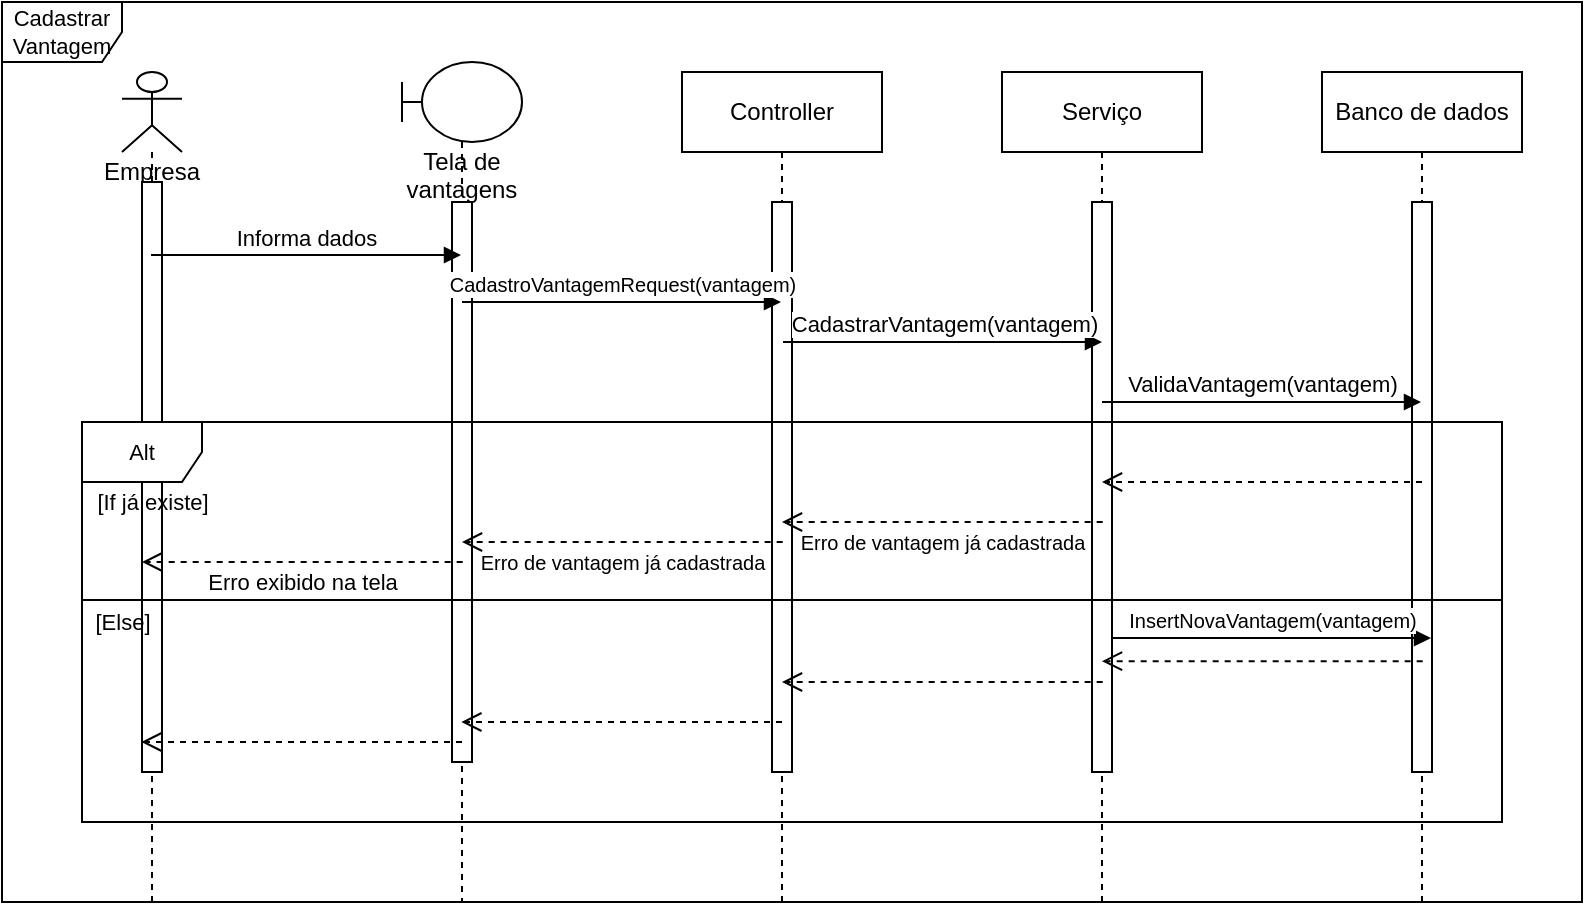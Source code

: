 <mxfile version="15.8.3" type="device"><diagram id="W9EN5lLKpU3p78K6qmqo" name="Page-1"><mxGraphModel dx="1935" dy="393" grid="1" gridSize="10" guides="1" tooltips="1" connect="1" arrows="1" fold="1" page="1" pageScale="1" pageWidth="827" pageHeight="1169" math="0" shadow="0"><root><mxCell id="0"/><mxCell id="1" parent="0"/><mxCell id="DbJOPTxWcrm0BBNhXMsR-37" value="Cadastrar Vantagem" style="shape=umlFrame;whiteSpace=wrap;html=1;fontSize=11;" parent="1" vertex="1"><mxGeometry x="-10" y="70" width="790" height="450" as="geometry"/></mxCell><mxCell id="DbJOPTxWcrm0BBNhXMsR-38" value="Tela de vantagens" style="shape=umlLifeline;participant=umlBoundary;perimeter=lifelinePerimeter;whiteSpace=wrap;html=1;container=1;collapsible=0;recursiveResize=0;verticalAlign=top;spacingTop=36;outlineConnect=0;" parent="1" vertex="1"><mxGeometry x="190" y="100" width="60" height="420" as="geometry"/></mxCell><mxCell id="DbJOPTxWcrm0BBNhXMsR-39" value="" style="html=1;direction=south;" parent="DbJOPTxWcrm0BBNhXMsR-38" vertex="1"><mxGeometry x="25" y="70" width="10" height="280" as="geometry"/></mxCell><mxCell id="DbJOPTxWcrm0BBNhXMsR-40" value="Empresa" style="shape=umlLifeline;participant=umlActor;perimeter=lifelinePerimeter;whiteSpace=wrap;html=1;container=1;collapsible=0;recursiveResize=0;verticalAlign=top;spacingTop=36;outlineConnect=0;" parent="1" vertex="1"><mxGeometry x="50" y="105" width="30" height="415" as="geometry"/></mxCell><mxCell id="DbJOPTxWcrm0BBNhXMsR-41" value="" style="html=1;direction=south;" parent="DbJOPTxWcrm0BBNhXMsR-40" vertex="1"><mxGeometry x="10" y="55" width="10" height="295" as="geometry"/></mxCell><mxCell id="DbJOPTxWcrm0BBNhXMsR-42" value="Controller" style="shape=umlLifeline;perimeter=lifelinePerimeter;whiteSpace=wrap;html=1;container=1;collapsible=0;recursiveResize=0;outlineConnect=0;" parent="1" vertex="1"><mxGeometry x="330" y="105" width="100" height="415" as="geometry"/></mxCell><mxCell id="DbJOPTxWcrm0BBNhXMsR-43" value="" style="html=1;direction=south;" parent="DbJOPTxWcrm0BBNhXMsR-42" vertex="1"><mxGeometry x="45" y="65" width="10" height="285" as="geometry"/></mxCell><mxCell id="DbJOPTxWcrm0BBNhXMsR-44" value="Serviço" style="shape=umlLifeline;perimeter=lifelinePerimeter;whiteSpace=wrap;html=1;container=1;collapsible=0;recursiveResize=0;outlineConnect=0;" parent="1" vertex="1"><mxGeometry x="490" y="105" width="100" height="415" as="geometry"/></mxCell><mxCell id="DbJOPTxWcrm0BBNhXMsR-45" value="" style="html=1;direction=south;" parent="DbJOPTxWcrm0BBNhXMsR-44" vertex="1"><mxGeometry x="45" y="65" width="10" height="285" as="geometry"/></mxCell><mxCell id="DbJOPTxWcrm0BBNhXMsR-46" value="Banco de dados" style="shape=umlLifeline;perimeter=lifelinePerimeter;whiteSpace=wrap;html=1;container=1;collapsible=0;recursiveResize=0;outlineConnect=0;" parent="1" vertex="1"><mxGeometry x="650" y="105" width="100" height="415" as="geometry"/></mxCell><mxCell id="oydqi8Luca5mZfNPHJkG-1" value="" style="html=1;direction=south;" vertex="1" parent="DbJOPTxWcrm0BBNhXMsR-46"><mxGeometry x="45" y="65" width="10" height="285" as="geometry"/></mxCell><mxCell id="DbJOPTxWcrm0BBNhXMsR-47" value="Informa dados" style="html=1;verticalAlign=bottom;endArrow=block;rounded=0;" parent="1" edge="1"><mxGeometry width="80" relative="1" as="geometry"><mxPoint x="64.5" y="196.5" as="sourcePoint"/><mxPoint x="219.5" y="196.5" as="targetPoint"/></mxGeometry></mxCell><mxCell id="DbJOPTxWcrm0BBNhXMsR-48" value="&lt;font style=&quot;font-size: 10px&quot;&gt;CadastroVantagemRequest(vantagem)&lt;/font&gt;" style="html=1;verticalAlign=bottom;endArrow=block;rounded=0;" parent="1" target="DbJOPTxWcrm0BBNhXMsR-42" edge="1"><mxGeometry width="80" relative="1" as="geometry"><mxPoint x="220" y="220" as="sourcePoint"/><mxPoint x="375" y="220" as="targetPoint"/></mxGeometry></mxCell><mxCell id="DbJOPTxWcrm0BBNhXMsR-49" value="CadastrarVantagem(vantagem)" style="html=1;verticalAlign=bottom;endArrow=block;rounded=0;" parent="1" edge="1"><mxGeometry width="80" relative="1" as="geometry"><mxPoint x="380.5" y="240" as="sourcePoint"/><mxPoint x="540" y="240" as="targetPoint"/></mxGeometry></mxCell><mxCell id="DbJOPTxWcrm0BBNhXMsR-50" value="ValidaVantagem(vantagem)" style="html=1;verticalAlign=bottom;endArrow=block;rounded=0;" parent="1" edge="1"><mxGeometry width="80" relative="1" as="geometry"><mxPoint x="540" y="270" as="sourcePoint"/><mxPoint x="699.5" y="270" as="targetPoint"/></mxGeometry></mxCell><mxCell id="DbJOPTxWcrm0BBNhXMsR-51" value="" style="html=1;verticalAlign=bottom;endArrow=open;dashed=1;endSize=8;rounded=0;" parent="1" target="DbJOPTxWcrm0BBNhXMsR-44" edge="1"><mxGeometry relative="1" as="geometry"><mxPoint x="700" y="310" as="sourcePoint"/><mxPoint x="620" y="310" as="targetPoint"/></mxGeometry></mxCell><mxCell id="DbJOPTxWcrm0BBNhXMsR-52" value="" style="group" parent="1" vertex="1" connectable="0"><mxGeometry x="379.997" y="330" width="165.003" height="20" as="geometry"/></mxCell><mxCell id="DbJOPTxWcrm0BBNhXMsR-53" value="" style="html=1;verticalAlign=bottom;endArrow=open;dashed=1;endSize=8;rounded=0;" parent="DbJOPTxWcrm0BBNhXMsR-52" edge="1"><mxGeometry relative="1" as="geometry"><mxPoint x="160.333" as="sourcePoint"/><mxPoint as="targetPoint"/></mxGeometry></mxCell><mxCell id="DbJOPTxWcrm0BBNhXMsR-54" value="&lt;font style=&quot;font-size: 10px&quot;&gt;Erro de vantagem já cadastrada&lt;/font&gt;" style="text;html=1;align=center;verticalAlign=middle;resizable=0;points=[];autosize=1;strokeColor=none;fillColor=none;" parent="DbJOPTxWcrm0BBNhXMsR-52" vertex="1"><mxGeometry x="0.003" width="160" height="20" as="geometry"/></mxCell><mxCell id="DbJOPTxWcrm0BBNhXMsR-55" value="" style="group" parent="1" vertex="1" connectable="0"><mxGeometry x="219.997" y="340" width="165.003" height="20" as="geometry"/></mxCell><mxCell id="DbJOPTxWcrm0BBNhXMsR-56" value="" style="html=1;verticalAlign=bottom;endArrow=open;dashed=1;endSize=8;rounded=0;" parent="DbJOPTxWcrm0BBNhXMsR-55" edge="1"><mxGeometry relative="1" as="geometry"><mxPoint x="160.333" as="sourcePoint"/><mxPoint as="targetPoint"/></mxGeometry></mxCell><mxCell id="DbJOPTxWcrm0BBNhXMsR-57" value="&lt;font style=&quot;font-size: 10px&quot;&gt;Erro de vantagem já cadastrada&lt;/font&gt;" style="text;html=1;align=center;verticalAlign=middle;resizable=0;points=[];autosize=1;strokeColor=none;fillColor=none;" parent="DbJOPTxWcrm0BBNhXMsR-55" vertex="1"><mxGeometry x="0.003" width="160" height="20" as="geometry"/></mxCell><mxCell id="DbJOPTxWcrm0BBNhXMsR-58" value="" style="group" parent="1" vertex="1" connectable="0"><mxGeometry x="59.997" y="350" width="165.003" height="20" as="geometry"/></mxCell><mxCell id="DbJOPTxWcrm0BBNhXMsR-59" value="" style="html=1;verticalAlign=bottom;endArrow=open;dashed=1;endSize=8;rounded=0;" parent="DbJOPTxWcrm0BBNhXMsR-58" edge="1"><mxGeometry relative="1" as="geometry"><mxPoint x="160.333" as="sourcePoint"/><mxPoint as="targetPoint"/></mxGeometry></mxCell><mxCell id="DbJOPTxWcrm0BBNhXMsR-60" value="&lt;font style=&quot;font-size: 11px&quot;&gt;Erro exibido na tela&lt;/font&gt;" style="text;html=1;align=center;verticalAlign=middle;resizable=0;points=[];autosize=1;strokeColor=none;fillColor=none;" parent="DbJOPTxWcrm0BBNhXMsR-58" vertex="1"><mxGeometry x="25.003" width="110" height="20" as="geometry"/></mxCell><mxCell id="DbJOPTxWcrm0BBNhXMsR-61" value="&lt;font style=&quot;font-size: 10px&quot;&gt;InsertNovaVantagem(vantagem)&lt;/font&gt;" style="html=1;verticalAlign=bottom;endArrow=block;rounded=0;" parent="1" edge="1"><mxGeometry width="80" relative="1" as="geometry"><mxPoint x="545" y="388" as="sourcePoint"/><mxPoint x="704.5" y="388" as="targetPoint"/></mxGeometry></mxCell><mxCell id="DbJOPTxWcrm0BBNhXMsR-62" value="" style="group" parent="1" vertex="1" connectable="0"><mxGeometry x="379.997" y="410" width="165.003" height="30" as="geometry"/></mxCell><mxCell id="DbJOPTxWcrm0BBNhXMsR-63" value="" style="html=1;verticalAlign=bottom;endArrow=open;dashed=1;endSize=8;rounded=0;" parent="DbJOPTxWcrm0BBNhXMsR-62" edge="1"><mxGeometry relative="1" as="geometry"><mxPoint x="160.333" as="sourcePoint"/><mxPoint as="targetPoint"/></mxGeometry></mxCell><mxCell id="DbJOPTxWcrm0BBNhXMsR-64" value="" style="html=1;verticalAlign=bottom;endArrow=open;dashed=1;endSize=8;rounded=0;" parent="1" edge="1"><mxGeometry relative="1" as="geometry"><mxPoint x="700.33" y="399.58" as="sourcePoint"/><mxPoint x="539.997" y="399.58" as="targetPoint"/></mxGeometry></mxCell><mxCell id="DbJOPTxWcrm0BBNhXMsR-65" value="" style="html=1;verticalAlign=bottom;endArrow=open;dashed=1;endSize=8;rounded=0;" parent="1" edge="1"><mxGeometry relative="1" as="geometry"><mxPoint x="380" y="430" as="sourcePoint"/><mxPoint x="219.667" y="430" as="targetPoint"/></mxGeometry></mxCell><mxCell id="DbJOPTxWcrm0BBNhXMsR-66" value="" style="html=1;verticalAlign=bottom;endArrow=open;dashed=1;endSize=8;rounded=0;" parent="1" edge="1"><mxGeometry relative="1" as="geometry"><mxPoint x="220" y="440" as="sourcePoint"/><mxPoint x="59.667" y="440" as="targetPoint"/></mxGeometry></mxCell><mxCell id="DbJOPTxWcrm0BBNhXMsR-67" value="" style="line;strokeWidth=1;fillColor=none;align=left;verticalAlign=middle;spacingTop=-1;spacingLeft=3;spacingRight=3;rotatable=0;labelPosition=right;points=[];portConstraint=eastwest;fontSize=11;" parent="1" vertex="1"><mxGeometry x="30" y="365" width="710" height="8" as="geometry"/></mxCell><mxCell id="DbJOPTxWcrm0BBNhXMsR-69" value="[If já existe]" style="text;html=1;align=center;verticalAlign=middle;resizable=0;points=[];autosize=1;strokeColor=none;fillColor=none;fontSize=11;" parent="1" vertex="1"><mxGeometry x="30" y="310" width="70" height="20" as="geometry"/></mxCell><mxCell id="DbJOPTxWcrm0BBNhXMsR-70" value="[Else]" style="text;html=1;align=center;verticalAlign=middle;resizable=0;points=[];autosize=1;strokeColor=none;fillColor=none;fontSize=11;" parent="1" vertex="1"><mxGeometry x="30" y="370" width="40" height="20" as="geometry"/></mxCell><mxCell id="DbJOPTxWcrm0BBNhXMsR-68" value="Alt" style="shape=umlFrame;whiteSpace=wrap;html=1;fontSize=11;" parent="1" vertex="1"><mxGeometry x="30" y="280" width="710" height="200" as="geometry"/></mxCell></root></mxGraphModel></diagram></mxfile>